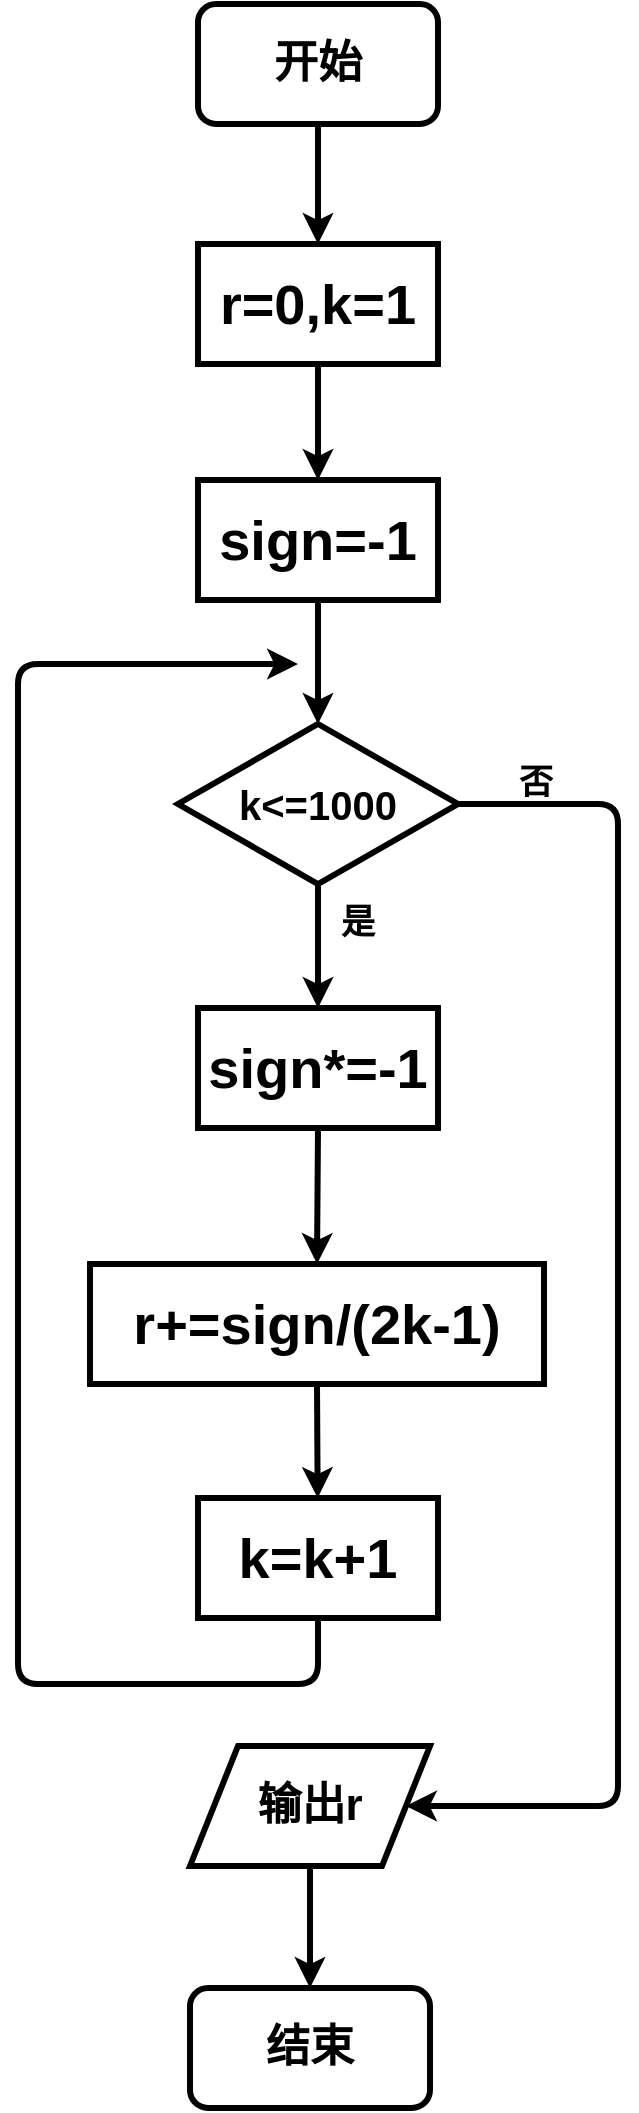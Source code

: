 <mxGraphModel dx="1079" dy="752" grid="1" gridSize="10" guides="1" tooltips="1" connect="1" arrows="1" fold="1" page="1" pageScale="1" pageWidth="827" pageHeight="1169" background="#ffffff"><root><mxCell id="0"/><mxCell id="1" parent="0"/><mxCell id="2" value="&lt;b&gt;&lt;font style=&quot;font-size: 22px&quot;&gt;开始&lt;/font&gt;&lt;/b&gt;" style="rounded=1;whiteSpace=wrap;html=1;strokeWidth=3;" parent="1" vertex="1"><mxGeometry x="274" y="10" width="120" height="60" as="geometry"/></mxCell><mxCell id="3" value="&lt;b&gt;&lt;font style=&quot;font-size: 28px&quot;&gt;r=0&lt;/font&gt;&lt;font style=&quot;font-size: 28px&quot;&gt;,&lt;font style=&quot;font-size: 28px&quot;&gt;k&lt;/font&gt;&lt;font style=&quot;font-size: 28px&quot;&gt;=1&lt;/font&gt;&lt;/font&gt;&lt;/b&gt;" style="rounded=0;whiteSpace=wrap;html=1;strokeWidth=3;" parent="1" vertex="1"><mxGeometry x="274" y="130" width="120" height="60" as="geometry"/></mxCell><mxCell id="4" value="&lt;b style=&quot;font-size: 28px&quot;&gt;&lt;font style=&quot;font-size: 28px&quot;&gt;sign=-1&lt;/font&gt;&lt;/b&gt;" style="rounded=0;whiteSpace=wrap;html=1;strokeWidth=3;" parent="1" vertex="1"><mxGeometry x="274" y="248" width="120" height="60" as="geometry"/></mxCell><mxCell id="5" value="&lt;b&gt;&lt;font style=&quot;font-size: 20px&quot;&gt;k&amp;lt;=1000&lt;/font&gt;&lt;/b&gt;" style="rhombus;whiteSpace=wrap;html=1;strokeWidth=3;" parent="1" vertex="1"><mxGeometry x="264" y="370" width="140" height="80" as="geometry"/></mxCell><mxCell id="6" value="&lt;b style=&quot;font-size: 28px&quot;&gt;r&lt;font style=&quot;font-size: 28px&quot;&gt;+=sign/(2k-1)&lt;/font&gt;&lt;/b&gt;" style="rounded=0;whiteSpace=wrap;html=1;strokeWidth=3;" parent="1" vertex="1"><mxGeometry x="220" y="640" width="227" height="60" as="geometry"/></mxCell><mxCell id="7" value="&lt;b style=&quot;font-size: 28px&quot;&gt;k&lt;font style=&quot;font-size: 28px&quot;&gt;=k+1&lt;/font&gt;&lt;/b&gt;" style="rounded=0;whiteSpace=wrap;html=1;strokeWidth=3;" parent="1" vertex="1"><mxGeometry x="274" y="757" width="120" height="60" as="geometry"/></mxCell><mxCell id="8" value="&lt;font style=&quot;font-size: 22px&quot;&gt;&lt;b&gt;&lt;font style=&quot;font-size: 22px&quot;&gt;输出r&lt;/font&gt;&lt;/b&gt;&lt;/font&gt;" style="shape=parallelogram;perimeter=parallelogramPerimeter;whiteSpace=wrap;html=1;strokeWidth=3;" parent="1" vertex="1"><mxGeometry x="270" y="881" width="120" height="60" as="geometry"/></mxCell><mxCell id="9" value="&lt;b&gt;&lt;font style=&quot;font-size: 22px&quot;&gt;结束&lt;/font&gt;&lt;/b&gt;" style="rounded=1;whiteSpace=wrap;html=1;strokeWidth=3;" parent="1" vertex="1"><mxGeometry x="270" y="1002" width="120" height="60" as="geometry"/></mxCell><mxCell id="10" value="" style="endArrow=classic;html=1;exitX=0.5;exitY=1;strokeWidth=3;" parent="1" source="5" target="20" edge="1"><mxGeometry width="50" height="50" relative="1" as="geometry"><mxPoint x="180" y="632" as="sourcePoint"/><mxPoint x="330" y="510" as="targetPoint"/></mxGeometry></mxCell><mxCell id="11" value="" style="endArrow=classic;html=1;exitX=0.5;exitY=1;strokeWidth=3;" parent="1" target="5" edge="1"><mxGeometry width="50" height="50" relative="1" as="geometry"><mxPoint x="334" y="308" as="sourcePoint"/><mxPoint x="334" y="363" as="targetPoint"/></mxGeometry></mxCell><mxCell id="12" value="" style="endArrow=classic;html=1;exitX=0.5;exitY=1;exitPerimeter=0;entryX=0.5;entryY=0;strokeWidth=3;" parent="1" source="3" target="4" edge="1"><mxGeometry width="50" height="50" relative="1" as="geometry"><mxPoint x="334" y="200" as="sourcePoint"/><mxPoint x="334" y="262" as="targetPoint"/></mxGeometry></mxCell><mxCell id="13" value="" style="endArrow=classic;html=1;exitX=0.5;exitY=1;strokeWidth=3;" parent="1" source="2" target="3" edge="1"><mxGeometry width="50" height="50" relative="1" as="geometry"><mxPoint x="334" y="80" as="sourcePoint"/><mxPoint x="334" y="120" as="targetPoint"/></mxGeometry></mxCell><mxCell id="14" value="" style="endArrow=classic;html=1;exitX=0.5;exitY=1;strokeWidth=3;" parent="1" source="6" target="7" edge="1"><mxGeometry width="50" height="50" relative="1" as="geometry"><mxPoint x="330" y="722" as="sourcePoint"/><mxPoint x="330" y="777" as="targetPoint"/></mxGeometry></mxCell><mxCell id="15" value="" style="endArrow=classic;html=1;edgeStyle=orthogonalEdgeStyle;strokeWidth=3;" parent="1" source="7" edge="1"><mxGeometry width="50" height="50" relative="1" as="geometry"><mxPoint x="334" y="675" as="sourcePoint"/><mxPoint x="324" y="340" as="targetPoint"/><Array as="points"><mxPoint x="334" y="850"/><mxPoint x="184" y="850"/><mxPoint x="184" y="340"/></Array></mxGeometry></mxCell><mxCell id="16" value="" style="endArrow=classic;html=1;exitX=1;exitY=0.5;edgeStyle=orthogonalEdgeStyle;entryX=1;entryY=0.5;strokeWidth=3;" parent="1" source="5" target="8" edge="1"><mxGeometry width="50" height="50" relative="1" as="geometry"><mxPoint x="474" y="470" as="sourcePoint"/><mxPoint x="382" y="777" as="targetPoint"/><Array as="points"><mxPoint x="484" y="410"/><mxPoint x="484" y="911"/></Array></mxGeometry></mxCell><mxCell id="17" value="" style="endArrow=classic;html=1;entryX=0.5;entryY=0;exitX=0.5;exitY=1;strokeWidth=3;" parent="1" source="8" target="9" edge="1"><mxGeometry width="50" height="50" relative="1" as="geometry"><mxPoint x="330" y="964" as="sourcePoint"/><mxPoint x="340" y="759" as="targetPoint"/></mxGeometry></mxCell><mxCell id="18" value="&lt;b&gt;&lt;font style=&quot;font-size: 17px&quot;&gt;是&lt;/font&gt;&lt;/b&gt;" style="text;html=1;strokeColor=none;fillColor=none;align=center;verticalAlign=middle;whiteSpace=wrap;rounded=0;" parent="1" vertex="1"><mxGeometry x="334" y="460" width="40" height="20" as="geometry"/></mxCell><mxCell id="19" value="&lt;font style=&quot;font-size: 17px&quot;&gt;&lt;b&gt;否&lt;/b&gt;&lt;/font&gt;" style="text;html=1;strokeColor=none;fillColor=none;align=center;verticalAlign=middle;whiteSpace=wrap;rounded=0;" parent="1" vertex="1"><mxGeometry x="423" y="390" width="40" height="20" as="geometry"/></mxCell><mxCell id="20" value="&lt;b&gt;&lt;font style=&quot;font-size: 28px&quot;&gt;sign*=-1&lt;/font&gt;&lt;font style=&quot;font-size: 28px&quot;&gt;&lt;/font&gt;&lt;/b&gt;" style="rounded=0;whiteSpace=wrap;html=1;strokeWidth=3;" parent="1" vertex="1"><mxGeometry x="274" y="512" width="120" height="60" as="geometry"/></mxCell><mxCell id="22" value="" style="endArrow=classic;html=1;exitX=0.5;exitY=1;strokeWidth=3;entryX=0.5;entryY=0;" parent="1" source="20" target="6" edge="1"><mxGeometry width="50" height="50" relative="1" as="geometry"><mxPoint x="330" y="585" as="sourcePoint"/><mxPoint x="333" y="630" as="targetPoint"/></mxGeometry></mxCell><mxCell id="23" style="edgeStyle=orthogonalEdgeStyle;rounded=0;html=1;exitX=0.75;exitY=0;entryX=0.75;entryY=0;jettySize=auto;orthogonalLoop=1;" parent="1" edge="1"><mxGeometry relative="1" as="geometry"><mxPoint x="390" y="640" as="sourcePoint"/><mxPoint x="390" y="640" as="targetPoint"/></mxGeometry></mxCell></root></mxGraphModel>